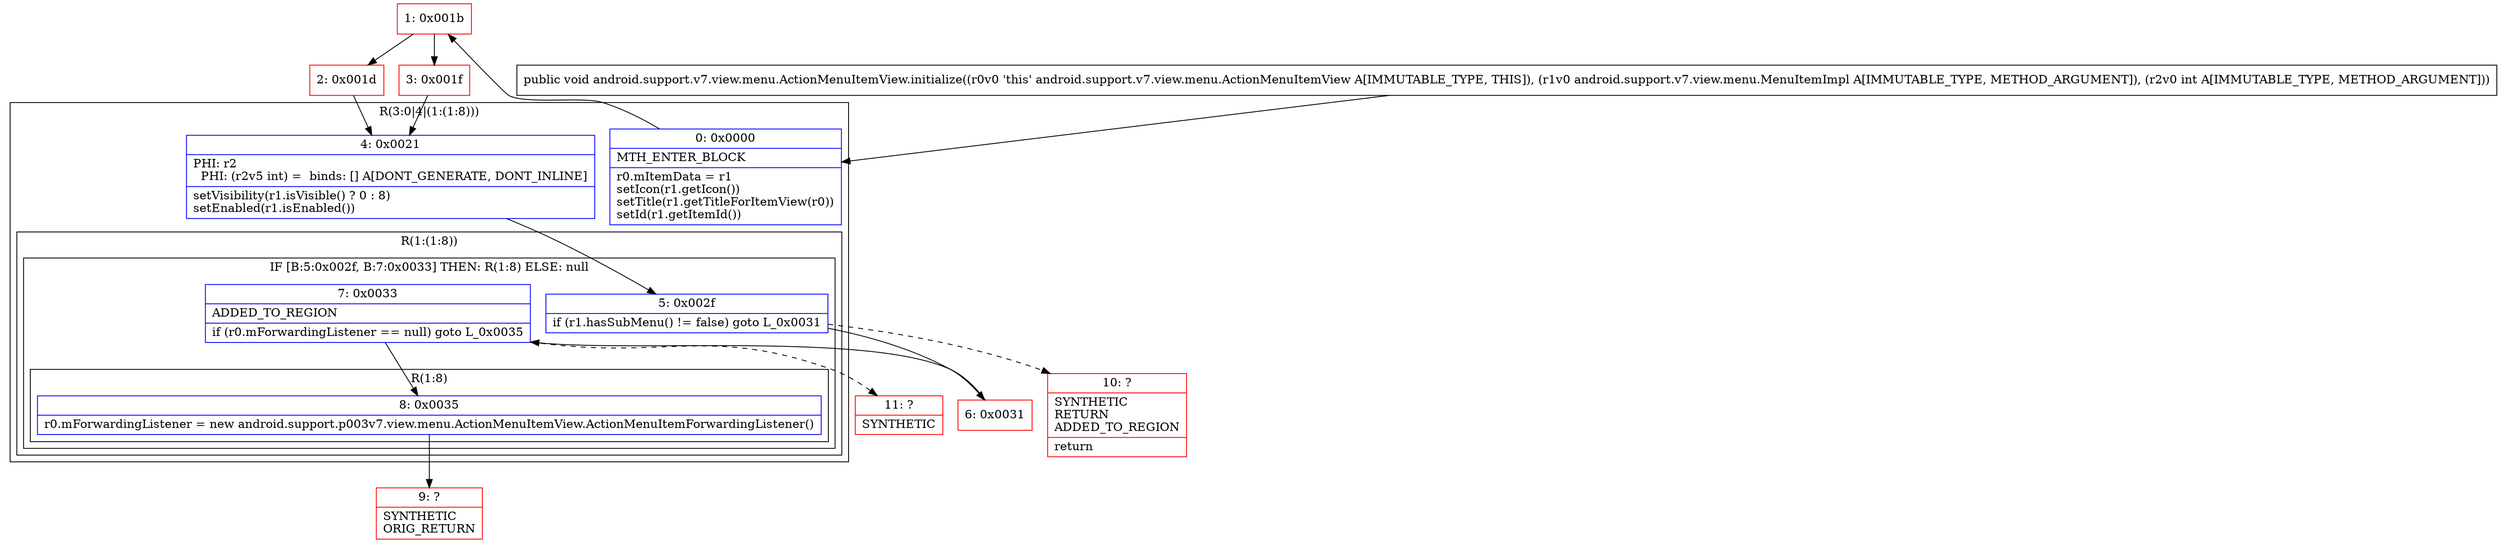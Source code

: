 digraph "CFG forandroid.support.v7.view.menu.ActionMenuItemView.initialize(Landroid\/support\/v7\/view\/menu\/MenuItemImpl;I)V" {
subgraph cluster_Region_750490785 {
label = "R(3:0|4|(1:(1:8)))";
node [shape=record,color=blue];
Node_0 [shape=record,label="{0\:\ 0x0000|MTH_ENTER_BLOCK\l|r0.mItemData = r1\lsetIcon(r1.getIcon())\lsetTitle(r1.getTitleForItemView(r0))\lsetId(r1.getItemId())\l}"];
Node_4 [shape=record,label="{4\:\ 0x0021|PHI: r2 \l  PHI: (r2v5 int) =  binds: [] A[DONT_GENERATE, DONT_INLINE]\l|setVisibility(r1.isVisible() ? 0 : 8)\lsetEnabled(r1.isEnabled())\l}"];
subgraph cluster_Region_1170666511 {
label = "R(1:(1:8))";
node [shape=record,color=blue];
subgraph cluster_IfRegion_480477427 {
label = "IF [B:5:0x002f, B:7:0x0033] THEN: R(1:8) ELSE: null";
node [shape=record,color=blue];
Node_5 [shape=record,label="{5\:\ 0x002f|if (r1.hasSubMenu() != false) goto L_0x0031\l}"];
Node_7 [shape=record,label="{7\:\ 0x0033|ADDED_TO_REGION\l|if (r0.mForwardingListener == null) goto L_0x0035\l}"];
subgraph cluster_Region_766530583 {
label = "R(1:8)";
node [shape=record,color=blue];
Node_8 [shape=record,label="{8\:\ 0x0035|r0.mForwardingListener = new android.support.p003v7.view.menu.ActionMenuItemView.ActionMenuItemForwardingListener()\l}"];
}
}
}
}
Node_1 [shape=record,color=red,label="{1\:\ 0x001b}"];
Node_2 [shape=record,color=red,label="{2\:\ 0x001d}"];
Node_3 [shape=record,color=red,label="{3\:\ 0x001f}"];
Node_6 [shape=record,color=red,label="{6\:\ 0x0031}"];
Node_9 [shape=record,color=red,label="{9\:\ ?|SYNTHETIC\lORIG_RETURN\l}"];
Node_10 [shape=record,color=red,label="{10\:\ ?|SYNTHETIC\lRETURN\lADDED_TO_REGION\l|return\l}"];
Node_11 [shape=record,color=red,label="{11\:\ ?|SYNTHETIC\l}"];
MethodNode[shape=record,label="{public void android.support.v7.view.menu.ActionMenuItemView.initialize((r0v0 'this' android.support.v7.view.menu.ActionMenuItemView A[IMMUTABLE_TYPE, THIS]), (r1v0 android.support.v7.view.menu.MenuItemImpl A[IMMUTABLE_TYPE, METHOD_ARGUMENT]), (r2v0 int A[IMMUTABLE_TYPE, METHOD_ARGUMENT])) }"];
MethodNode -> Node_0;
Node_0 -> Node_1;
Node_4 -> Node_5;
Node_5 -> Node_6;
Node_5 -> Node_10[style=dashed];
Node_7 -> Node_8;
Node_7 -> Node_11[style=dashed];
Node_8 -> Node_9;
Node_1 -> Node_2;
Node_1 -> Node_3;
Node_2 -> Node_4;
Node_3 -> Node_4;
Node_6 -> Node_7;
}

